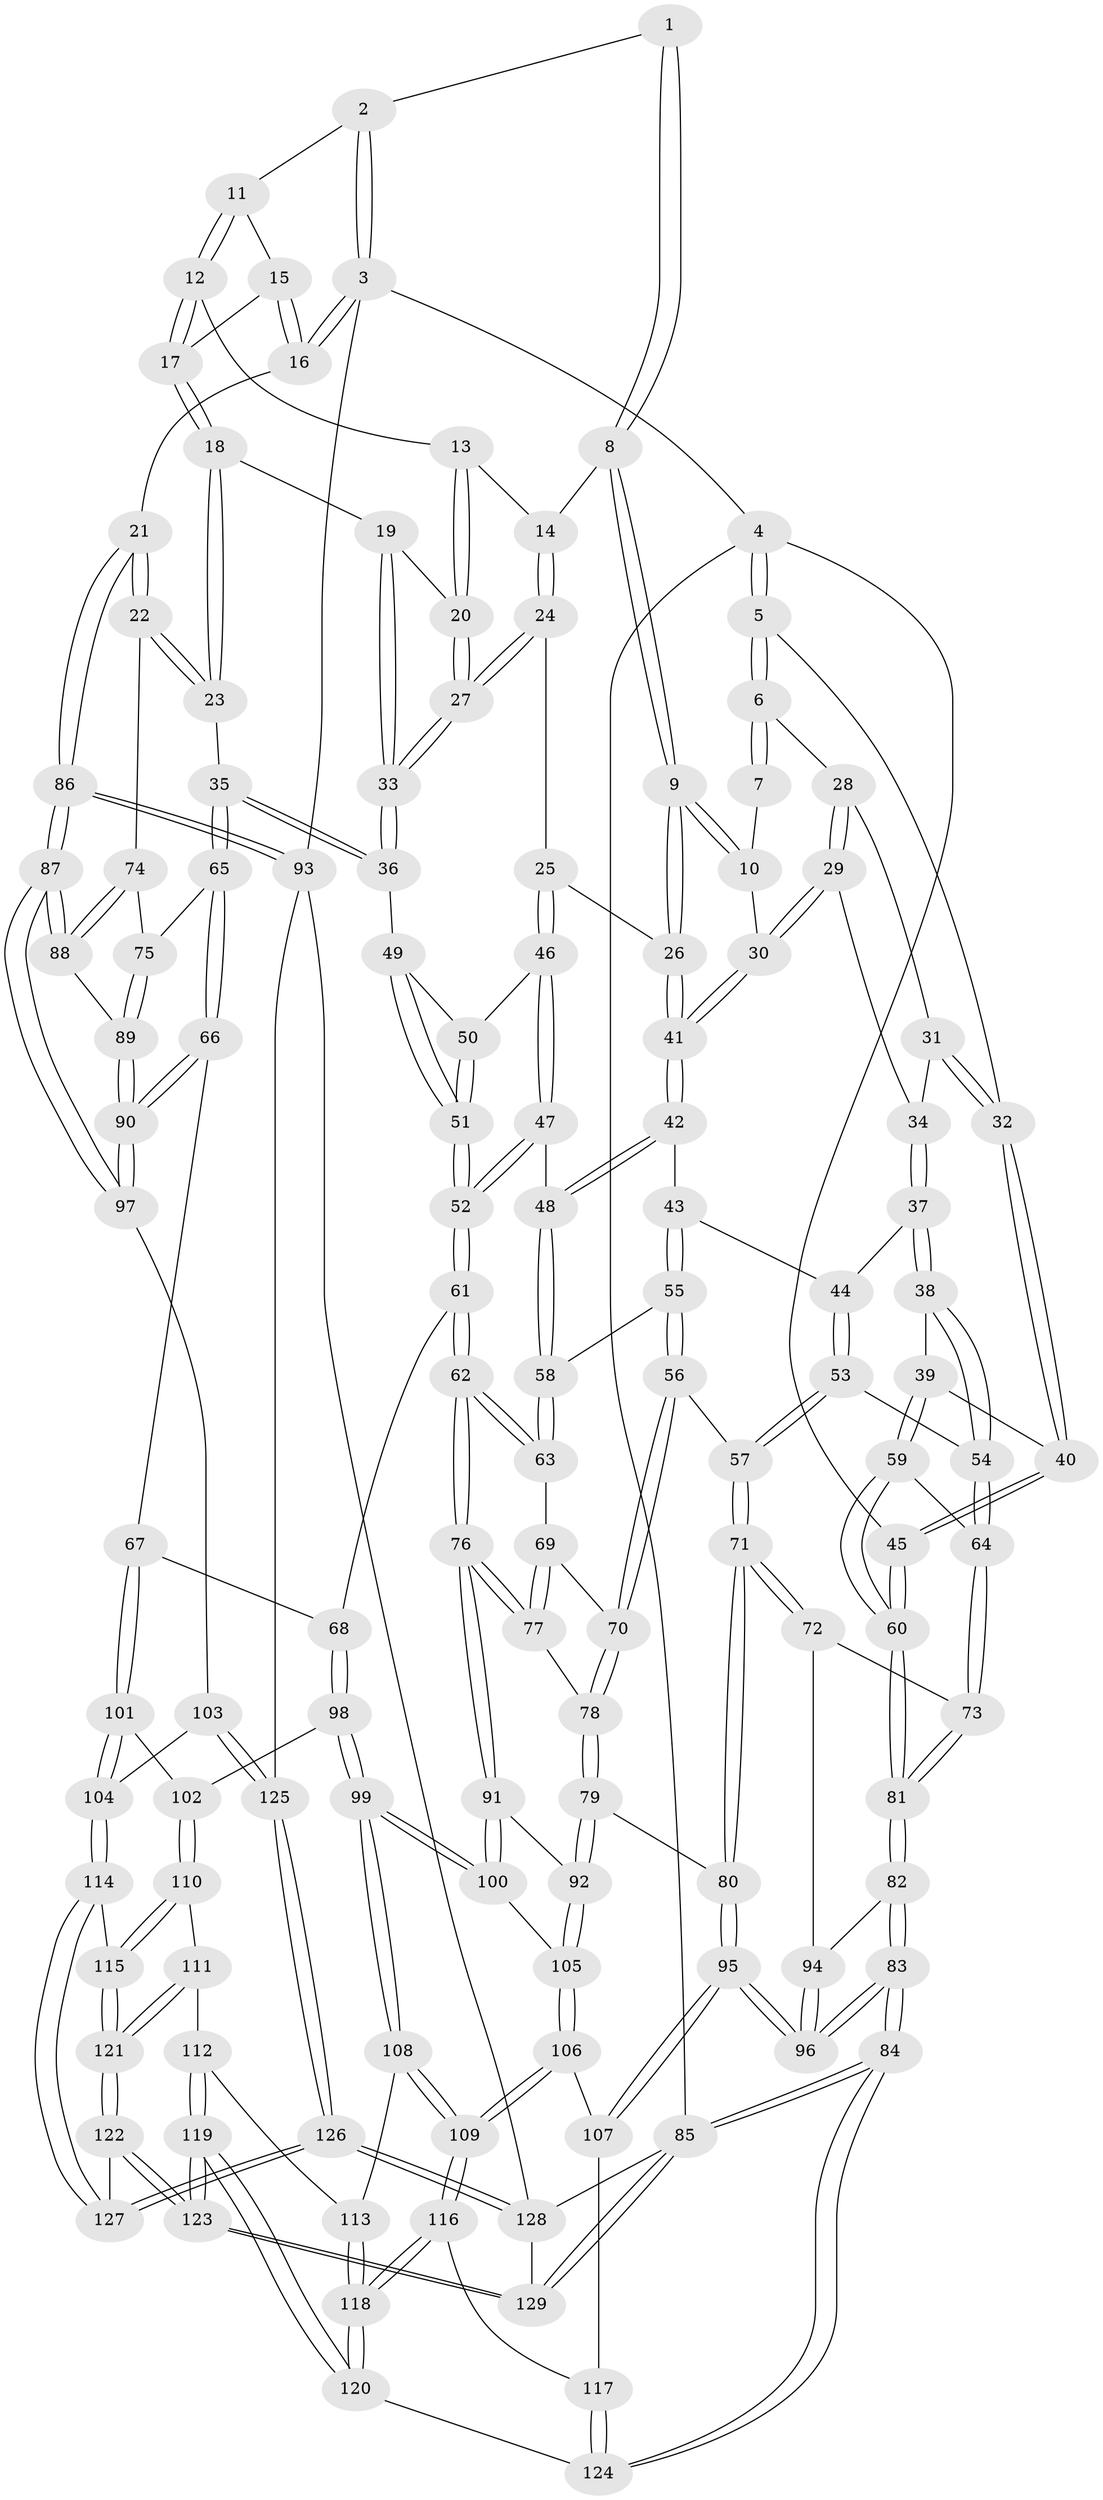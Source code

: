 // coarse degree distribution, {3: 0.5512820512820513, 5: 0.01282051282051282, 4: 0.4230769230769231, 2: 0.01282051282051282}
// Generated by graph-tools (version 1.1) at 2025/38/03/04/25 23:38:24]
// undirected, 129 vertices, 319 edges
graph export_dot {
  node [color=gray90,style=filled];
  1 [pos="+0.5573417130275959+0"];
  2 [pos="+0.7643928248441709+0"];
  3 [pos="+1+0"];
  4 [pos="+0+0"];
  5 [pos="+0+0"];
  6 [pos="+0+0"];
  7 [pos="+0.5066398239942876+0"];
  8 [pos="+0.6144046024458358+0.057730662972586194"];
  9 [pos="+0.5511500320713655+0.15196075828948216"];
  10 [pos="+0.4180811750500768+0.060377635349951234"];
  11 [pos="+0.7758158738041927+0"];
  12 [pos="+0.7683726868460159+0.06497259972711529"];
  13 [pos="+0.7617920688001388+0.07222189732651046"];
  14 [pos="+0.6847828362777298+0.09484499183350685"];
  15 [pos="+0.887984559906318+0.066010233147409"];
  16 [pos="+1+0"];
  17 [pos="+0.852066654303076+0.0970098384432863"];
  18 [pos="+0.8622996070529323+0.1549225756581152"];
  19 [pos="+0.8111877951880179+0.16335207225805187"];
  20 [pos="+0.7674993807538916+0.11839270668396158"];
  21 [pos="+1+0.18639131807624287"];
  22 [pos="+1+0.21774530987466845"];
  23 [pos="+0.8870106991954552+0.18124866988944238"];
  24 [pos="+0.6858207786178157+0.1745740310909159"];
  25 [pos="+0.5551754045227862+0.17156060999053296"];
  26 [pos="+0.5519805983590212+0.16031552784140973"];
  27 [pos="+0.7239589405632044+0.2294287431438588"];
  28 [pos="+0.03445316400000113+0"];
  29 [pos="+0.27614857356653516+0.09711932755942362"];
  30 [pos="+0.35689605355470433+0.11344107534963577"];
  31 [pos="+0.1441862874261148+0.1574717248423099"];
  32 [pos="+0.1220745801294343+0.19443582776902812"];
  33 [pos="+0.7320097084177242+0.25456538806448387"];
  34 [pos="+0.2348465051219763+0.15600011921547297"];
  35 [pos="+0.7735618208429555+0.31079791123028805"];
  36 [pos="+0.7331339250709292+0.2741271377657862"];
  37 [pos="+0.22766896481786664+0.21309782339596595"];
  38 [pos="+0.1404337546195866+0.28057771494345884"];
  39 [pos="+0.12808234367715565+0.27396151451658446"];
  40 [pos="+0.11391208617075547+0.2114420564047085"];
  41 [pos="+0.3759837740146009+0.1908435796370482"];
  42 [pos="+0.37795107301125486+0.2201442956409584"];
  43 [pos="+0.2995916955401192+0.25256451864393586"];
  44 [pos="+0.2715149215138265+0.24439074906941632"];
  45 [pos="+0+0"];
  46 [pos="+0.5529496099766057+0.19914885639010863"];
  47 [pos="+0.4260872081377153+0.27917213269186725"];
  48 [pos="+0.4204367821787939+0.27734551544480013"];
  49 [pos="+0.6615107901993061+0.2845631299521911"];
  50 [pos="+0.5579737813775394+0.20688598977689146"];
  51 [pos="+0.53938590530492+0.4082943867791024"];
  52 [pos="+0.5364058161709956+0.41301699140003867"];
  53 [pos="+0.2042763066922504+0.34751950819375904"];
  54 [pos="+0.1695938903288648+0.3313855176119465"];
  55 [pos="+0.2917276818390398+0.2977265438611523"];
  56 [pos="+0.24263068017293415+0.3598670228558527"];
  57 [pos="+0.21995560787578836+0.35842426082404544"];
  58 [pos="+0.36550102316267474+0.3368670473427787"];
  59 [pos="+0+0.31844873337630947"];
  60 [pos="+0+0.32403426602493524"];
  61 [pos="+0.5369854839142066+0.4330319113908348"];
  62 [pos="+0.45405441293976184+0.4797320767986408"];
  63 [pos="+0.3509544887265893+0.36551190587088805"];
  64 [pos="+0.11283911353585678+0.40684762741469055"];
  65 [pos="+0.7858084736121822+0.33385719259373514"];
  66 [pos="+0.7120349183815742+0.4551516619381593"];
  67 [pos="+0.6693236357533912+0.47385699334189485"];
  68 [pos="+0.5597927743055789+0.44878817368137663"];
  69 [pos="+0.31366105296191976+0.3824023483127895"];
  70 [pos="+0.2902971421291523+0.3849791409900635"];
  71 [pos="+0.19498842454920648+0.5223215312597077"];
  72 [pos="+0.11462012740877835+0.47162860268590656"];
  73 [pos="+0.10838195325978144+0.45170114711077725"];
  74 [pos="+0.8983509621760294+0.3561161033893997"];
  75 [pos="+0.8585154470550314+0.35823980744415734"];
  76 [pos="+0.42949752478136544+0.5068168338259202"];
  77 [pos="+0.3565659923243277+0.4674019704860623"];
  78 [pos="+0.2855286691928826+0.4618282892903861"];
  79 [pos="+0.22632491982319658+0.5340896758681914"];
  80 [pos="+0.1974140815656571+0.5260000831859604"];
  81 [pos="+0+0.3635278463737521"];
  82 [pos="+0+0.4354533189406743"];
  83 [pos="+0+0.9450601596076711"];
  84 [pos="+0+1"];
  85 [pos="+0+1"];
  86 [pos="+1+0.6593732552161263"];
  87 [pos="+1+0.6570875671922733"];
  88 [pos="+0.9588063896713903+0.4733400844799057"];
  89 [pos="+0.8514003640655091+0.5029643967320917"];
  90 [pos="+0.827783472126331+0.5430383462315165"];
  91 [pos="+0.4220569388572007+0.5247219293833407"];
  92 [pos="+0.2641974804653283+0.566532291033494"];
  93 [pos="+1+0.674735877695727"];
  94 [pos="+0.06843463623921135+0.5000979606006426"];
  95 [pos="+0.022528846043231916+0.7243870055830622"];
  96 [pos="+0.014645461262591685+0.7279560167521262"];
  97 [pos="+0.8574962247800929+0.6806852660537163"];
  98 [pos="+0.5734343772971358+0.6425272844699457"];
  99 [pos="+0.45611974578902087+0.6608051076059447"];
  100 [pos="+0.44527644098042446+0.6448512040711434"];
  101 [pos="+0.691963294612665+0.6587268952914185"];
  102 [pos="+0.6140448693862003+0.6613442871898717"];
  103 [pos="+0.804227837423732+0.7157930636822157"];
  104 [pos="+0.7908186303699329+0.7166173958402249"];
  105 [pos="+0.2779756763972127+0.649029223399612"];
  106 [pos="+0.27130114418161133+0.6674514238911807"];
  107 [pos="+0.20306226146415177+0.7126318773677096"];
  108 [pos="+0.4553763055340575+0.6647094267178765"];
  109 [pos="+0.3398179748686391+0.7519867139932959"];
  110 [pos="+0.5845309033186812+0.7369229830076452"];
  111 [pos="+0.5242772947499158+0.771824936982627"];
  112 [pos="+0.5000231253672033+0.7613357953905273"];
  113 [pos="+0.47257259029180965+0.7355346081328027"];
  114 [pos="+0.728632769858692+0.7832358108106579"];
  115 [pos="+0.6113524965581663+0.793216684955656"];
  116 [pos="+0.3391061807774795+0.7631478345078327"];
  117 [pos="+0.2515737844591232+0.7882902648997081"];
  118 [pos="+0.3791567591593473+0.8536318978526616"];
  119 [pos="+0.4301212613878543+0.9927883691333118"];
  120 [pos="+0.3795980497982936+0.9117953253314244"];
  121 [pos="+0.564418743182065+0.8446838876535193"];
  122 [pos="+0.5581700104076266+0.9229531145490844"];
  123 [pos="+0.4705381493619827+1"];
  124 [pos="+0.23798124976275137+0.8655456873979906"];
  125 [pos="+0.8735077221147299+0.9506726984284776"];
  126 [pos="+0.8345796750063218+1"];
  127 [pos="+0.700421067813382+0.8480379811532234"];
  128 [pos="+0.8343287758794397+1"];
  129 [pos="+0.47197968674077234+1"];
  1 -- 2;
  1 -- 8;
  1 -- 8;
  2 -- 3;
  2 -- 3;
  2 -- 11;
  3 -- 4;
  3 -- 16;
  3 -- 16;
  3 -- 93;
  4 -- 5;
  4 -- 5;
  4 -- 45;
  4 -- 85;
  5 -- 6;
  5 -- 6;
  5 -- 32;
  6 -- 7;
  6 -- 7;
  6 -- 28;
  7 -- 10;
  8 -- 9;
  8 -- 9;
  8 -- 14;
  9 -- 10;
  9 -- 10;
  9 -- 26;
  9 -- 26;
  10 -- 30;
  11 -- 12;
  11 -- 12;
  11 -- 15;
  12 -- 13;
  12 -- 17;
  12 -- 17;
  13 -- 14;
  13 -- 20;
  13 -- 20;
  14 -- 24;
  14 -- 24;
  15 -- 16;
  15 -- 16;
  15 -- 17;
  16 -- 21;
  17 -- 18;
  17 -- 18;
  18 -- 19;
  18 -- 23;
  18 -- 23;
  19 -- 20;
  19 -- 33;
  19 -- 33;
  20 -- 27;
  20 -- 27;
  21 -- 22;
  21 -- 22;
  21 -- 86;
  21 -- 86;
  22 -- 23;
  22 -- 23;
  22 -- 74;
  23 -- 35;
  24 -- 25;
  24 -- 27;
  24 -- 27;
  25 -- 26;
  25 -- 46;
  25 -- 46;
  26 -- 41;
  26 -- 41;
  27 -- 33;
  27 -- 33;
  28 -- 29;
  28 -- 29;
  28 -- 31;
  29 -- 30;
  29 -- 30;
  29 -- 34;
  30 -- 41;
  30 -- 41;
  31 -- 32;
  31 -- 32;
  31 -- 34;
  32 -- 40;
  32 -- 40;
  33 -- 36;
  33 -- 36;
  34 -- 37;
  34 -- 37;
  35 -- 36;
  35 -- 36;
  35 -- 65;
  35 -- 65;
  36 -- 49;
  37 -- 38;
  37 -- 38;
  37 -- 44;
  38 -- 39;
  38 -- 54;
  38 -- 54;
  39 -- 40;
  39 -- 59;
  39 -- 59;
  40 -- 45;
  40 -- 45;
  41 -- 42;
  41 -- 42;
  42 -- 43;
  42 -- 48;
  42 -- 48;
  43 -- 44;
  43 -- 55;
  43 -- 55;
  44 -- 53;
  44 -- 53;
  45 -- 60;
  45 -- 60;
  46 -- 47;
  46 -- 47;
  46 -- 50;
  47 -- 48;
  47 -- 52;
  47 -- 52;
  48 -- 58;
  48 -- 58;
  49 -- 50;
  49 -- 51;
  49 -- 51;
  50 -- 51;
  50 -- 51;
  51 -- 52;
  51 -- 52;
  52 -- 61;
  52 -- 61;
  53 -- 54;
  53 -- 57;
  53 -- 57;
  54 -- 64;
  54 -- 64;
  55 -- 56;
  55 -- 56;
  55 -- 58;
  56 -- 57;
  56 -- 70;
  56 -- 70;
  57 -- 71;
  57 -- 71;
  58 -- 63;
  58 -- 63;
  59 -- 60;
  59 -- 60;
  59 -- 64;
  60 -- 81;
  60 -- 81;
  61 -- 62;
  61 -- 62;
  61 -- 68;
  62 -- 63;
  62 -- 63;
  62 -- 76;
  62 -- 76;
  63 -- 69;
  64 -- 73;
  64 -- 73;
  65 -- 66;
  65 -- 66;
  65 -- 75;
  66 -- 67;
  66 -- 90;
  66 -- 90;
  67 -- 68;
  67 -- 101;
  67 -- 101;
  68 -- 98;
  68 -- 98;
  69 -- 70;
  69 -- 77;
  69 -- 77;
  70 -- 78;
  70 -- 78;
  71 -- 72;
  71 -- 72;
  71 -- 80;
  71 -- 80;
  72 -- 73;
  72 -- 94;
  73 -- 81;
  73 -- 81;
  74 -- 75;
  74 -- 88;
  74 -- 88;
  75 -- 89;
  75 -- 89;
  76 -- 77;
  76 -- 77;
  76 -- 91;
  76 -- 91;
  77 -- 78;
  78 -- 79;
  78 -- 79;
  79 -- 80;
  79 -- 92;
  79 -- 92;
  80 -- 95;
  80 -- 95;
  81 -- 82;
  81 -- 82;
  82 -- 83;
  82 -- 83;
  82 -- 94;
  83 -- 84;
  83 -- 84;
  83 -- 96;
  83 -- 96;
  84 -- 85;
  84 -- 85;
  84 -- 124;
  84 -- 124;
  85 -- 129;
  85 -- 129;
  85 -- 128;
  86 -- 87;
  86 -- 87;
  86 -- 93;
  86 -- 93;
  87 -- 88;
  87 -- 88;
  87 -- 97;
  87 -- 97;
  88 -- 89;
  89 -- 90;
  89 -- 90;
  90 -- 97;
  90 -- 97;
  91 -- 92;
  91 -- 100;
  91 -- 100;
  92 -- 105;
  92 -- 105;
  93 -- 125;
  93 -- 128;
  94 -- 96;
  94 -- 96;
  95 -- 96;
  95 -- 96;
  95 -- 107;
  95 -- 107;
  97 -- 103;
  98 -- 99;
  98 -- 99;
  98 -- 102;
  99 -- 100;
  99 -- 100;
  99 -- 108;
  99 -- 108;
  100 -- 105;
  101 -- 102;
  101 -- 104;
  101 -- 104;
  102 -- 110;
  102 -- 110;
  103 -- 104;
  103 -- 125;
  103 -- 125;
  104 -- 114;
  104 -- 114;
  105 -- 106;
  105 -- 106;
  106 -- 107;
  106 -- 109;
  106 -- 109;
  107 -- 117;
  108 -- 109;
  108 -- 109;
  108 -- 113;
  109 -- 116;
  109 -- 116;
  110 -- 111;
  110 -- 115;
  110 -- 115;
  111 -- 112;
  111 -- 121;
  111 -- 121;
  112 -- 113;
  112 -- 119;
  112 -- 119;
  113 -- 118;
  113 -- 118;
  114 -- 115;
  114 -- 127;
  114 -- 127;
  115 -- 121;
  115 -- 121;
  116 -- 117;
  116 -- 118;
  116 -- 118;
  117 -- 124;
  117 -- 124;
  118 -- 120;
  118 -- 120;
  119 -- 120;
  119 -- 120;
  119 -- 123;
  119 -- 123;
  120 -- 124;
  121 -- 122;
  121 -- 122;
  122 -- 123;
  122 -- 123;
  122 -- 127;
  123 -- 129;
  123 -- 129;
  125 -- 126;
  125 -- 126;
  126 -- 127;
  126 -- 127;
  126 -- 128;
  126 -- 128;
  128 -- 129;
}
